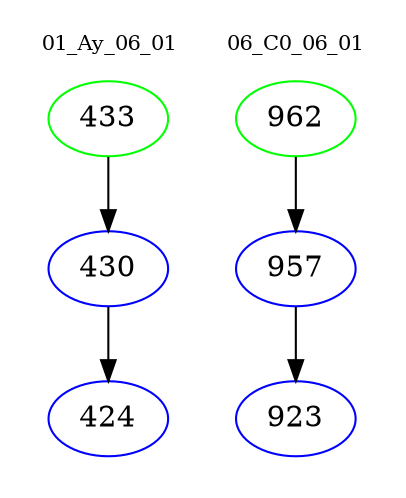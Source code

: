 digraph{
subgraph cluster_0 {
color = white
label = "01_Ay_06_01";
fontsize=10;
T0_433 [label="433", color="green"]
T0_433 -> T0_430 [color="black"]
T0_430 [label="430", color="blue"]
T0_430 -> T0_424 [color="black"]
T0_424 [label="424", color="blue"]
}
subgraph cluster_1 {
color = white
label = "06_C0_06_01";
fontsize=10;
T1_962 [label="962", color="green"]
T1_962 -> T1_957 [color="black"]
T1_957 [label="957", color="blue"]
T1_957 -> T1_923 [color="black"]
T1_923 [label="923", color="blue"]
}
}
